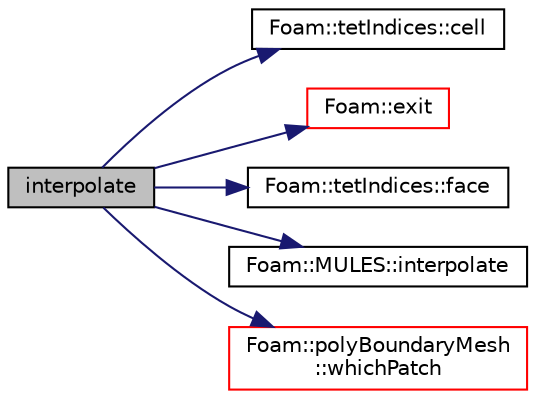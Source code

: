 digraph "interpolate"
{
  bgcolor="transparent";
  edge [fontname="Helvetica",fontsize="10",labelfontname="Helvetica",labelfontsize="10"];
  node [fontname="Helvetica",fontsize="10",shape=record];
  rankdir="LR";
  Node17 [label="interpolate",height=0.2,width=0.4,color="black", fillcolor="grey75", style="filled", fontcolor="black"];
  Node17 -> Node18 [color="midnightblue",fontsize="10",style="solid",fontname="Helvetica"];
  Node18 [label="Foam::tetIndices::cell",height=0.2,width=0.4,color="black",URL="$a28577.html#a2bcfc9f4466dc3989a8c485f61a64c8f",tooltip="Return the cell. "];
  Node17 -> Node19 [color="midnightblue",fontsize="10",style="solid",fontname="Helvetica"];
  Node19 [label="Foam::exit",height=0.2,width=0.4,color="red",URL="$a21851.html#a06ca7250d8e89caf05243ec094843642"];
  Node17 -> Node68 [color="midnightblue",fontsize="10",style="solid",fontname="Helvetica"];
  Node68 [label="Foam::tetIndices::face",height=0.2,width=0.4,color="black",URL="$a28577.html#a0149bc042585186b7adbd4274389c27d",tooltip="Return the face. "];
  Node17 -> Node69 [color="midnightblue",fontsize="10",style="solid",fontname="Helvetica"];
  Node69 [label="Foam::MULES::interpolate",height=0.2,width=0.4,color="black",URL="$a21864.html#a4d62f21551985d814104861e7c1d9b4f"];
  Node17 -> Node70 [color="midnightblue",fontsize="10",style="solid",fontname="Helvetica"];
  Node70 [label="Foam::polyBoundaryMesh\l::whichPatch",height=0.2,width=0.4,color="red",URL="$a28557.html#aa2ff13fd90903c4f4cdfe81b48b2bb92",tooltip="Return patch index for a given face label. "];
}
